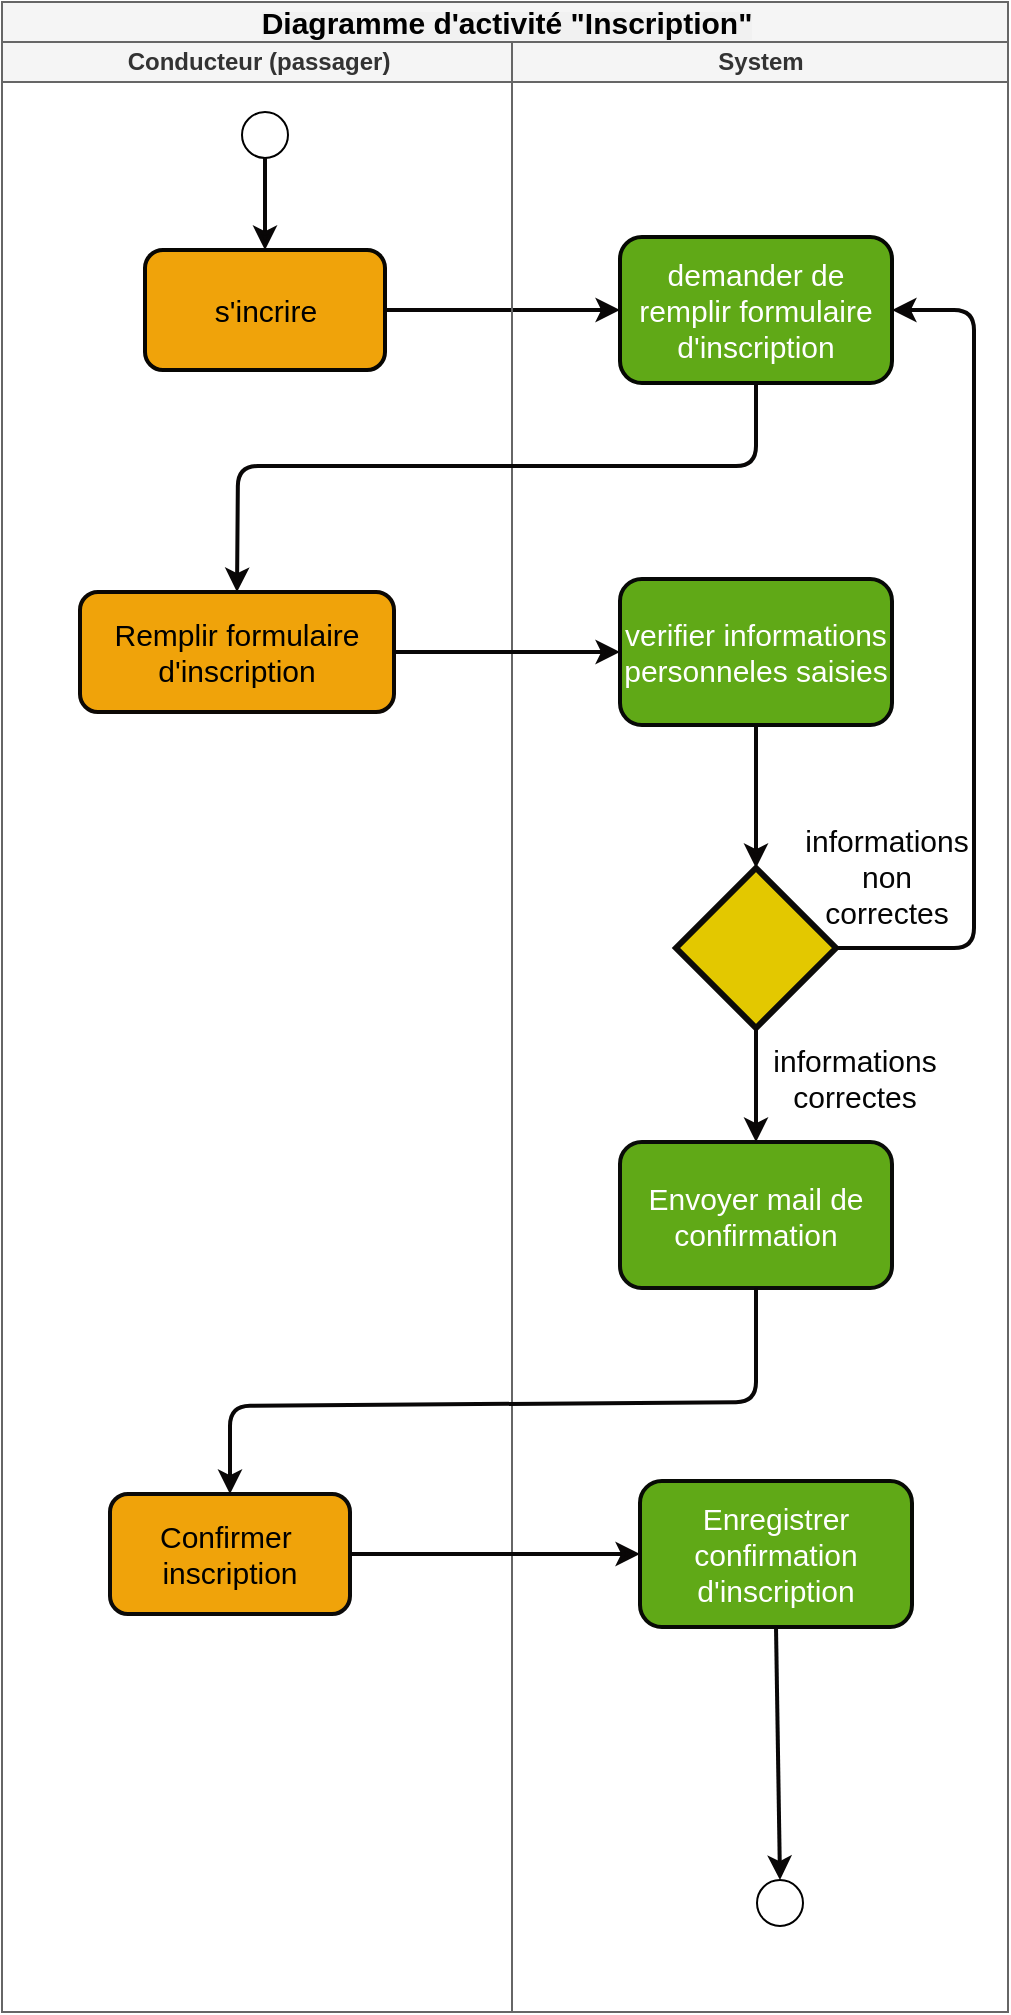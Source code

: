 <mxfile>
    <diagram id="D4beBnn9pYupB73Y1aRw" name="Page-1">
        <mxGraphModel dx="807" dy="520" grid="0" gridSize="10" guides="1" tooltips="1" connect="1" arrows="1" fold="1" page="1" pageScale="1" pageWidth="850" pageHeight="1100" background="#ffffff" math="0" shadow="0">
            <root>
                <mxCell id="0"/>
                <mxCell id="1" parent="0"/>
                <mxCell id="20" value="&lt;span style=&quot;color: rgb(0, 0, 0); font-family: Calibri, sans-serif; text-align: start; background-color: rgb(241, 241, 241);&quot;&gt;&lt;font style=&quot;font-size: 15px;&quot;&gt;Diagramme d'activité &quot;Inscription&quot;&lt;/font&gt;&lt;/span&gt;" style="swimlane;childLayout=stackLayout;resizeParent=1;resizeParentMax=0;startSize=20;html=1;fontColor=#333333;labelBackgroundColor=none;fillColor=#f5f5f5;strokeColor=#666666;" vertex="1" parent="1">
                    <mxGeometry x="258" y="67" width="503" height="1005" as="geometry"/>
                </mxCell>
                <mxCell id="39" value="" style="endArrow=classic;html=1;fontSize=15;fontColor=#050505;entryX=0;entryY=0.5;entryDx=0;entryDy=0;strokeColor=#090707;strokeWidth=2;exitX=1;exitY=0.5;exitDx=0;exitDy=0;" edge="1" parent="20" source="27" target="31">
                    <mxGeometry width="50" height="50" relative="1" as="geometry">
                        <mxPoint x="141.5" y="88" as="sourcePoint"/>
                        <mxPoint x="141.5" y="134" as="targetPoint"/>
                    </mxGeometry>
                </mxCell>
                <mxCell id="21" value="Conducteur (passager)" style="swimlane;startSize=20;html=1;strokeColor=#666666;fillColor=#f5f5f5;fontColor=#333333;" vertex="1" parent="20">
                    <mxGeometry y="20" width="255" height="985" as="geometry"/>
                </mxCell>
                <mxCell id="27" value="s'incrire" style="rounded=1;whiteSpace=wrap;html=1;labelBackgroundColor=none;strokeColor=#070603;fontSize=15;fontColor=#000000;fillColor=#f0a30a;strokeWidth=2;" vertex="1" parent="21">
                    <mxGeometry x="71.5" y="104" width="120" height="60" as="geometry"/>
                </mxCell>
                <mxCell id="29" value="" style="ellipse;whiteSpace=wrap;html=1;aspect=fixed;labelBackgroundColor=none;strokeColor=#000000;fontSize=15;fontColor=#050505;" vertex="1" parent="21">
                    <mxGeometry x="120" y="35" width="23" height="23" as="geometry"/>
                </mxCell>
                <mxCell id="30" value="Remplir formulaire d'inscription" style="rounded=1;whiteSpace=wrap;html=1;labelBackgroundColor=none;strokeColor=#0c0804;fontSize=15;fontColor=#000000;fillColor=#f0a30a;strokeWidth=2;" vertex="1" parent="21">
                    <mxGeometry x="39" y="275" width="157" height="60" as="geometry"/>
                </mxCell>
                <mxCell id="35" value="Confirmer&amp;nbsp;&lt;br&gt;inscription" style="rounded=1;whiteSpace=wrap;html=1;labelBackgroundColor=none;strokeColor=#0b0a09;fontSize=15;fontColor=#000000;fillColor=#f0a30a;strokeWidth=2;" vertex="1" parent="21">
                    <mxGeometry x="54" y="726" width="120" height="60" as="geometry"/>
                </mxCell>
                <mxCell id="38" value="" style="endArrow=classic;html=1;fontSize=15;fontColor=#050505;entryX=0.5;entryY=0;entryDx=0;entryDy=0;strokeColor=#090707;strokeWidth=2;" edge="1" parent="21" source="29" target="27">
                    <mxGeometry width="50" height="50" relative="1" as="geometry">
                        <mxPoint x="153" y="277" as="sourcePoint"/>
                        <mxPoint x="203" y="227" as="targetPoint"/>
                    </mxGeometry>
                </mxCell>
                <mxCell id="22" value="System" style="swimlane;startSize=20;html=1;strokeColor=#666666;fillColor=#f5f5f5;fontColor=#333333;" vertex="1" parent="20">
                    <mxGeometry x="255" y="20" width="248" height="985" as="geometry">
                        <mxRectangle x="255" y="20" width="32" height="985" as="alternateBounds"/>
                    </mxGeometry>
                </mxCell>
                <mxCell id="28" value="" style="rhombus;whiteSpace=wrap;html=1;labelBackgroundColor=none;strokeColor=#0c0b09;fontSize=15;fontColor=#000000;fillColor=#e3c800;strokeWidth=3;" vertex="1" parent="22">
                    <mxGeometry x="82" y="413" width="80" height="80" as="geometry"/>
                </mxCell>
                <mxCell id="31" value="demander de remplir formulaire d'inscription" style="rounded=1;whiteSpace=wrap;html=1;labelBackgroundColor=none;strokeColor=#050803;fontSize=15;fontColor=#ffffff;fillColor=#60a917;strokeWidth=2;" vertex="1" parent="22">
                    <mxGeometry x="54" y="97.5" width="136" height="73" as="geometry"/>
                </mxCell>
                <mxCell id="32" value="verifier informations&lt;br&gt;personneles saisies" style="rounded=1;whiteSpace=wrap;html=1;labelBackgroundColor=none;strokeColor=#070907;fontSize=15;fontColor=#ffffff;fillColor=#60a917;strokeWidth=2;" vertex="1" parent="22">
                    <mxGeometry x="54" y="268.5" width="136" height="73" as="geometry"/>
                </mxCell>
                <mxCell id="34" value="Envoyer mail de confirmation" style="rounded=1;whiteSpace=wrap;html=1;labelBackgroundColor=none;strokeColor=#0a0c09;fontSize=15;fontColor=#ffffff;fillColor=#60a917;strokeWidth=2;" vertex="1" parent="22">
                    <mxGeometry x="54" y="550" width="136" height="73" as="geometry"/>
                </mxCell>
                <mxCell id="36" value="Enregistrer confirmation d'inscription" style="rounded=1;whiteSpace=wrap;html=1;labelBackgroundColor=none;strokeColor=#070a05;fontSize=15;fontColor=#ffffff;fillColor=#60a917;strokeWidth=2;" vertex="1" parent="22">
                    <mxGeometry x="64" y="719.5" width="136" height="73" as="geometry"/>
                </mxCell>
                <mxCell id="37" value="" style="ellipse;whiteSpace=wrap;html=1;aspect=fixed;labelBackgroundColor=none;strokeColor=#000000;fontSize=15;fontColor=#050505;" vertex="1" parent="22">
                    <mxGeometry x="122.5" y="919" width="23" height="23" as="geometry"/>
                </mxCell>
                <mxCell id="42" value="" style="endArrow=classic;html=1;fontSize=15;fontColor=#050505;entryX=0.5;entryY=0;entryDx=0;entryDy=0;strokeColor=#090707;strokeWidth=2;exitX=0.5;exitY=1;exitDx=0;exitDy=0;" edge="1" parent="22" source="32" target="28">
                    <mxGeometry width="50" height="50" relative="1" as="geometry">
                        <mxPoint x="80" y="384" as="sourcePoint"/>
                        <mxPoint x="197.5" y="384" as="targetPoint"/>
                    </mxGeometry>
                </mxCell>
                <mxCell id="43" value="" style="endArrow=classic;html=1;fontSize=15;fontColor=#050505;entryX=1;entryY=0.5;entryDx=0;entryDy=0;strokeColor=#090707;strokeWidth=2;exitX=1;exitY=0.5;exitDx=0;exitDy=0;" edge="1" parent="22" source="28" target="31">
                    <mxGeometry width="50" height="50" relative="1" as="geometry">
                        <mxPoint x="134" y="386" as="sourcePoint"/>
                        <mxPoint x="251.5" y="386" as="targetPoint"/>
                        <Array as="points">
                            <mxPoint x="231" y="453"/>
                            <mxPoint x="231" y="134"/>
                        </Array>
                    </mxGeometry>
                </mxCell>
                <mxCell id="44" value="" style="endArrow=classic;html=1;fontSize=15;fontColor=#050505;strokeColor=#090707;strokeWidth=2;exitX=0.5;exitY=1;exitDx=0;exitDy=0;" edge="1" parent="22" source="28" target="34">
                    <mxGeometry width="50" height="50" relative="1" as="geometry">
                        <mxPoint x="82" y="477" as="sourcePoint"/>
                        <mxPoint x="82" y="548.5" as="targetPoint"/>
                    </mxGeometry>
                </mxCell>
                <mxCell id="47" value="" style="endArrow=classic;html=1;fontSize=15;fontColor=#050505;strokeColor=#090707;strokeWidth=2;exitX=0.5;exitY=1;exitDx=0;exitDy=0;entryX=0.5;entryY=0;entryDx=0;entryDy=0;" edge="1" parent="22" source="36" target="37">
                    <mxGeometry width="50" height="50" relative="1" as="geometry">
                        <mxPoint x="159" y="827" as="sourcePoint"/>
                        <mxPoint x="180" y="895" as="targetPoint"/>
                    </mxGeometry>
                </mxCell>
                <mxCell id="51" value="informations non correctes" style="text;html=1;strokeColor=none;fillColor=none;align=center;verticalAlign=middle;whiteSpace=wrap;rounded=0;labelBackgroundColor=none;fontSize=15;fontColor=#050505;" vertex="1" parent="22">
                    <mxGeometry x="145.5" y="392" width="83" height="50" as="geometry"/>
                </mxCell>
                <mxCell id="52" value="informations correctes" style="text;html=1;strokeColor=none;fillColor=none;align=center;verticalAlign=middle;whiteSpace=wrap;rounded=0;labelBackgroundColor=none;fontSize=15;fontColor=#050505;" vertex="1" parent="22">
                    <mxGeometry x="125" y="493" width="93" height="50" as="geometry"/>
                </mxCell>
                <mxCell id="40" value="" style="endArrow=classic;html=1;fontSize=15;fontColor=#050505;entryX=0.5;entryY=0;entryDx=0;entryDy=0;strokeColor=#090707;strokeWidth=2;exitX=0.5;exitY=1;exitDx=0;exitDy=0;" edge="1" parent="20" source="31" target="30">
                    <mxGeometry width="50" height="50" relative="1" as="geometry">
                        <mxPoint x="359" y="197" as="sourcePoint"/>
                        <mxPoint x="284" y="248" as="targetPoint"/>
                        <Array as="points">
                            <mxPoint x="377" y="232"/>
                            <mxPoint x="118" y="232"/>
                        </Array>
                    </mxGeometry>
                </mxCell>
                <mxCell id="41" value="" style="endArrow=classic;html=1;fontSize=15;fontColor=#050505;entryX=0;entryY=0.5;entryDx=0;entryDy=0;strokeColor=#090707;strokeWidth=2;exitX=1;exitY=0.5;exitDx=0;exitDy=0;" edge="1" parent="20" source="30" target="32">
                    <mxGeometry width="50" height="50" relative="1" as="geometry">
                        <mxPoint x="210" y="299" as="sourcePoint"/>
                        <mxPoint x="327.5" y="299" as="targetPoint"/>
                    </mxGeometry>
                </mxCell>
                <mxCell id="45" value="" style="endArrow=classic;html=1;fontSize=15;fontColor=#050505;strokeColor=#090707;strokeWidth=2;exitX=0.5;exitY=1;exitDx=0;exitDy=0;entryX=0.5;entryY=0;entryDx=0;entryDy=0;" edge="1" parent="20" source="34" target="35">
                    <mxGeometry width="50" height="50" relative="1" as="geometry">
                        <mxPoint x="358" y="665" as="sourcePoint"/>
                        <mxPoint x="358" y="722" as="targetPoint"/>
                        <Array as="points">
                            <mxPoint x="377" y="700"/>
                            <mxPoint x="114" y="702"/>
                        </Array>
                    </mxGeometry>
                </mxCell>
                <mxCell id="46" value="" style="endArrow=classic;html=1;fontSize=15;fontColor=#050505;strokeColor=#090707;strokeWidth=2;exitX=1;exitY=0.5;exitDx=0;exitDy=0;entryX=0;entryY=0.5;entryDx=0;entryDy=0;" edge="1" parent="20" source="35" target="36">
                    <mxGeometry width="50" height="50" relative="1" as="geometry">
                        <mxPoint x="387" y="523" as="sourcePoint"/>
                        <mxPoint x="387" y="580" as="targetPoint"/>
                    </mxGeometry>
                </mxCell>
            </root>
        </mxGraphModel>
    </diagram>
</mxfile>